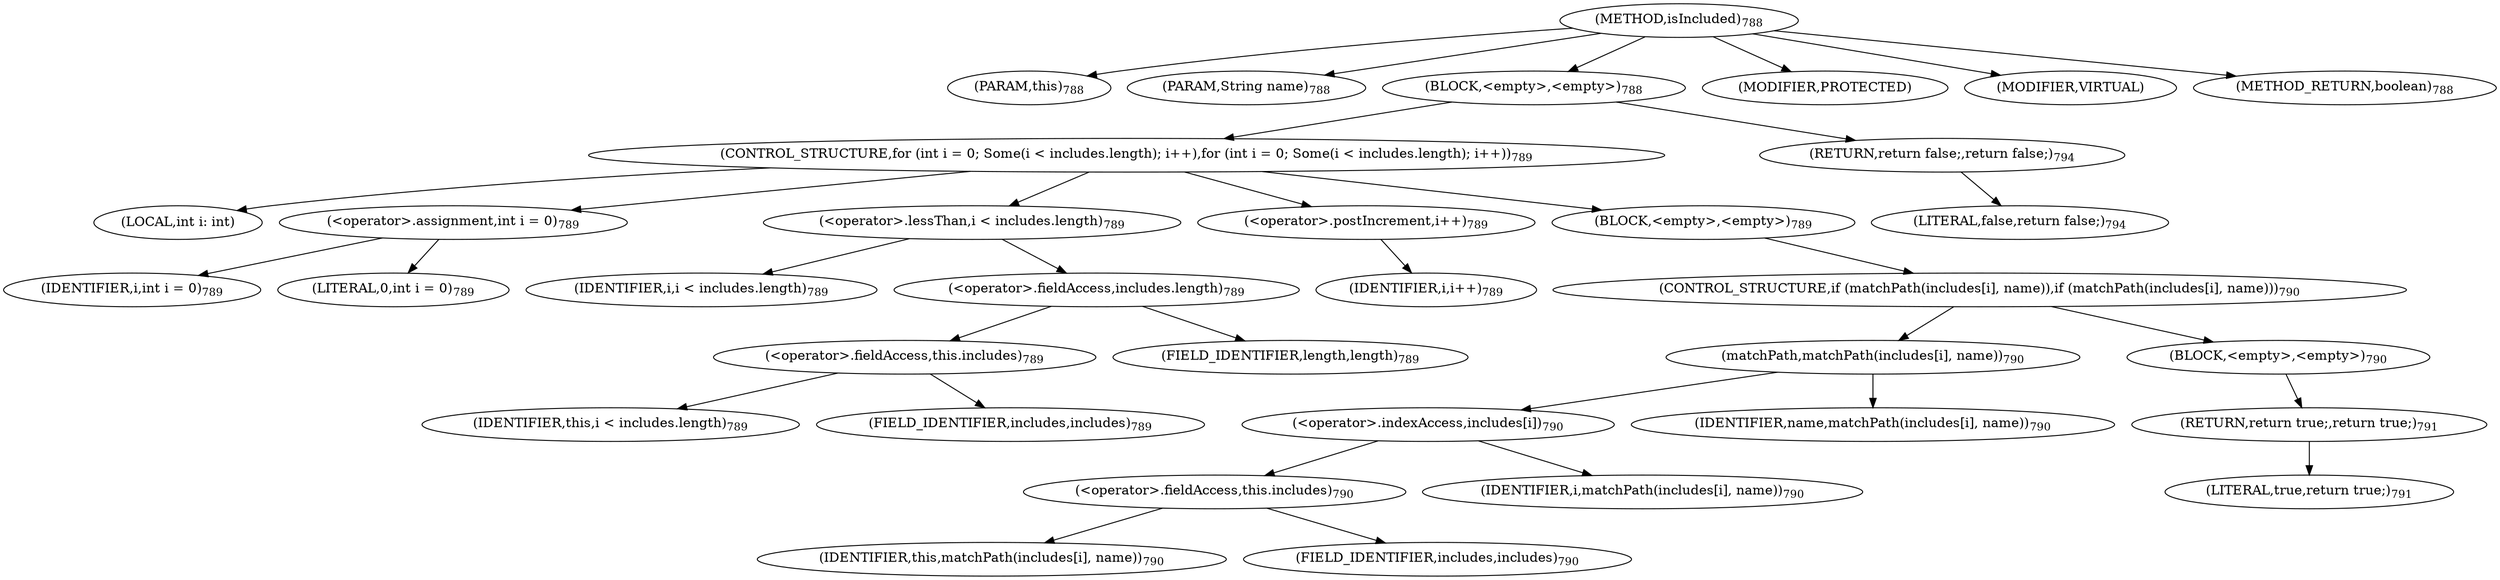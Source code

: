 digraph "isIncluded" {  
"1675" [label = <(METHOD,isIncluded)<SUB>788</SUB>> ]
"1676" [label = <(PARAM,this)<SUB>788</SUB>> ]
"1677" [label = <(PARAM,String name)<SUB>788</SUB>> ]
"1678" [label = <(BLOCK,&lt;empty&gt;,&lt;empty&gt;)<SUB>788</SUB>> ]
"1679" [label = <(CONTROL_STRUCTURE,for (int i = 0; Some(i &lt; includes.length); i++),for (int i = 0; Some(i &lt; includes.length); i++))<SUB>789</SUB>> ]
"1680" [label = <(LOCAL,int i: int)> ]
"1681" [label = <(&lt;operator&gt;.assignment,int i = 0)<SUB>789</SUB>> ]
"1682" [label = <(IDENTIFIER,i,int i = 0)<SUB>789</SUB>> ]
"1683" [label = <(LITERAL,0,int i = 0)<SUB>789</SUB>> ]
"1684" [label = <(&lt;operator&gt;.lessThan,i &lt; includes.length)<SUB>789</SUB>> ]
"1685" [label = <(IDENTIFIER,i,i &lt; includes.length)<SUB>789</SUB>> ]
"1686" [label = <(&lt;operator&gt;.fieldAccess,includes.length)<SUB>789</SUB>> ]
"1687" [label = <(&lt;operator&gt;.fieldAccess,this.includes)<SUB>789</SUB>> ]
"1688" [label = <(IDENTIFIER,this,i &lt; includes.length)<SUB>789</SUB>> ]
"1689" [label = <(FIELD_IDENTIFIER,includes,includes)<SUB>789</SUB>> ]
"1690" [label = <(FIELD_IDENTIFIER,length,length)<SUB>789</SUB>> ]
"1691" [label = <(&lt;operator&gt;.postIncrement,i++)<SUB>789</SUB>> ]
"1692" [label = <(IDENTIFIER,i,i++)<SUB>789</SUB>> ]
"1693" [label = <(BLOCK,&lt;empty&gt;,&lt;empty&gt;)<SUB>789</SUB>> ]
"1694" [label = <(CONTROL_STRUCTURE,if (matchPath(includes[i], name)),if (matchPath(includes[i], name)))<SUB>790</SUB>> ]
"1695" [label = <(matchPath,matchPath(includes[i], name))<SUB>790</SUB>> ]
"1696" [label = <(&lt;operator&gt;.indexAccess,includes[i])<SUB>790</SUB>> ]
"1697" [label = <(&lt;operator&gt;.fieldAccess,this.includes)<SUB>790</SUB>> ]
"1698" [label = <(IDENTIFIER,this,matchPath(includes[i], name))<SUB>790</SUB>> ]
"1699" [label = <(FIELD_IDENTIFIER,includes,includes)<SUB>790</SUB>> ]
"1700" [label = <(IDENTIFIER,i,matchPath(includes[i], name))<SUB>790</SUB>> ]
"1701" [label = <(IDENTIFIER,name,matchPath(includes[i], name))<SUB>790</SUB>> ]
"1702" [label = <(BLOCK,&lt;empty&gt;,&lt;empty&gt;)<SUB>790</SUB>> ]
"1703" [label = <(RETURN,return true;,return true;)<SUB>791</SUB>> ]
"1704" [label = <(LITERAL,true,return true;)<SUB>791</SUB>> ]
"1705" [label = <(RETURN,return false;,return false;)<SUB>794</SUB>> ]
"1706" [label = <(LITERAL,false,return false;)<SUB>794</SUB>> ]
"1707" [label = <(MODIFIER,PROTECTED)> ]
"1708" [label = <(MODIFIER,VIRTUAL)> ]
"1709" [label = <(METHOD_RETURN,boolean)<SUB>788</SUB>> ]
  "1675" -> "1676" 
  "1675" -> "1677" 
  "1675" -> "1678" 
  "1675" -> "1707" 
  "1675" -> "1708" 
  "1675" -> "1709" 
  "1678" -> "1679" 
  "1678" -> "1705" 
  "1679" -> "1680" 
  "1679" -> "1681" 
  "1679" -> "1684" 
  "1679" -> "1691" 
  "1679" -> "1693" 
  "1681" -> "1682" 
  "1681" -> "1683" 
  "1684" -> "1685" 
  "1684" -> "1686" 
  "1686" -> "1687" 
  "1686" -> "1690" 
  "1687" -> "1688" 
  "1687" -> "1689" 
  "1691" -> "1692" 
  "1693" -> "1694" 
  "1694" -> "1695" 
  "1694" -> "1702" 
  "1695" -> "1696" 
  "1695" -> "1701" 
  "1696" -> "1697" 
  "1696" -> "1700" 
  "1697" -> "1698" 
  "1697" -> "1699" 
  "1702" -> "1703" 
  "1703" -> "1704" 
  "1705" -> "1706" 
}
